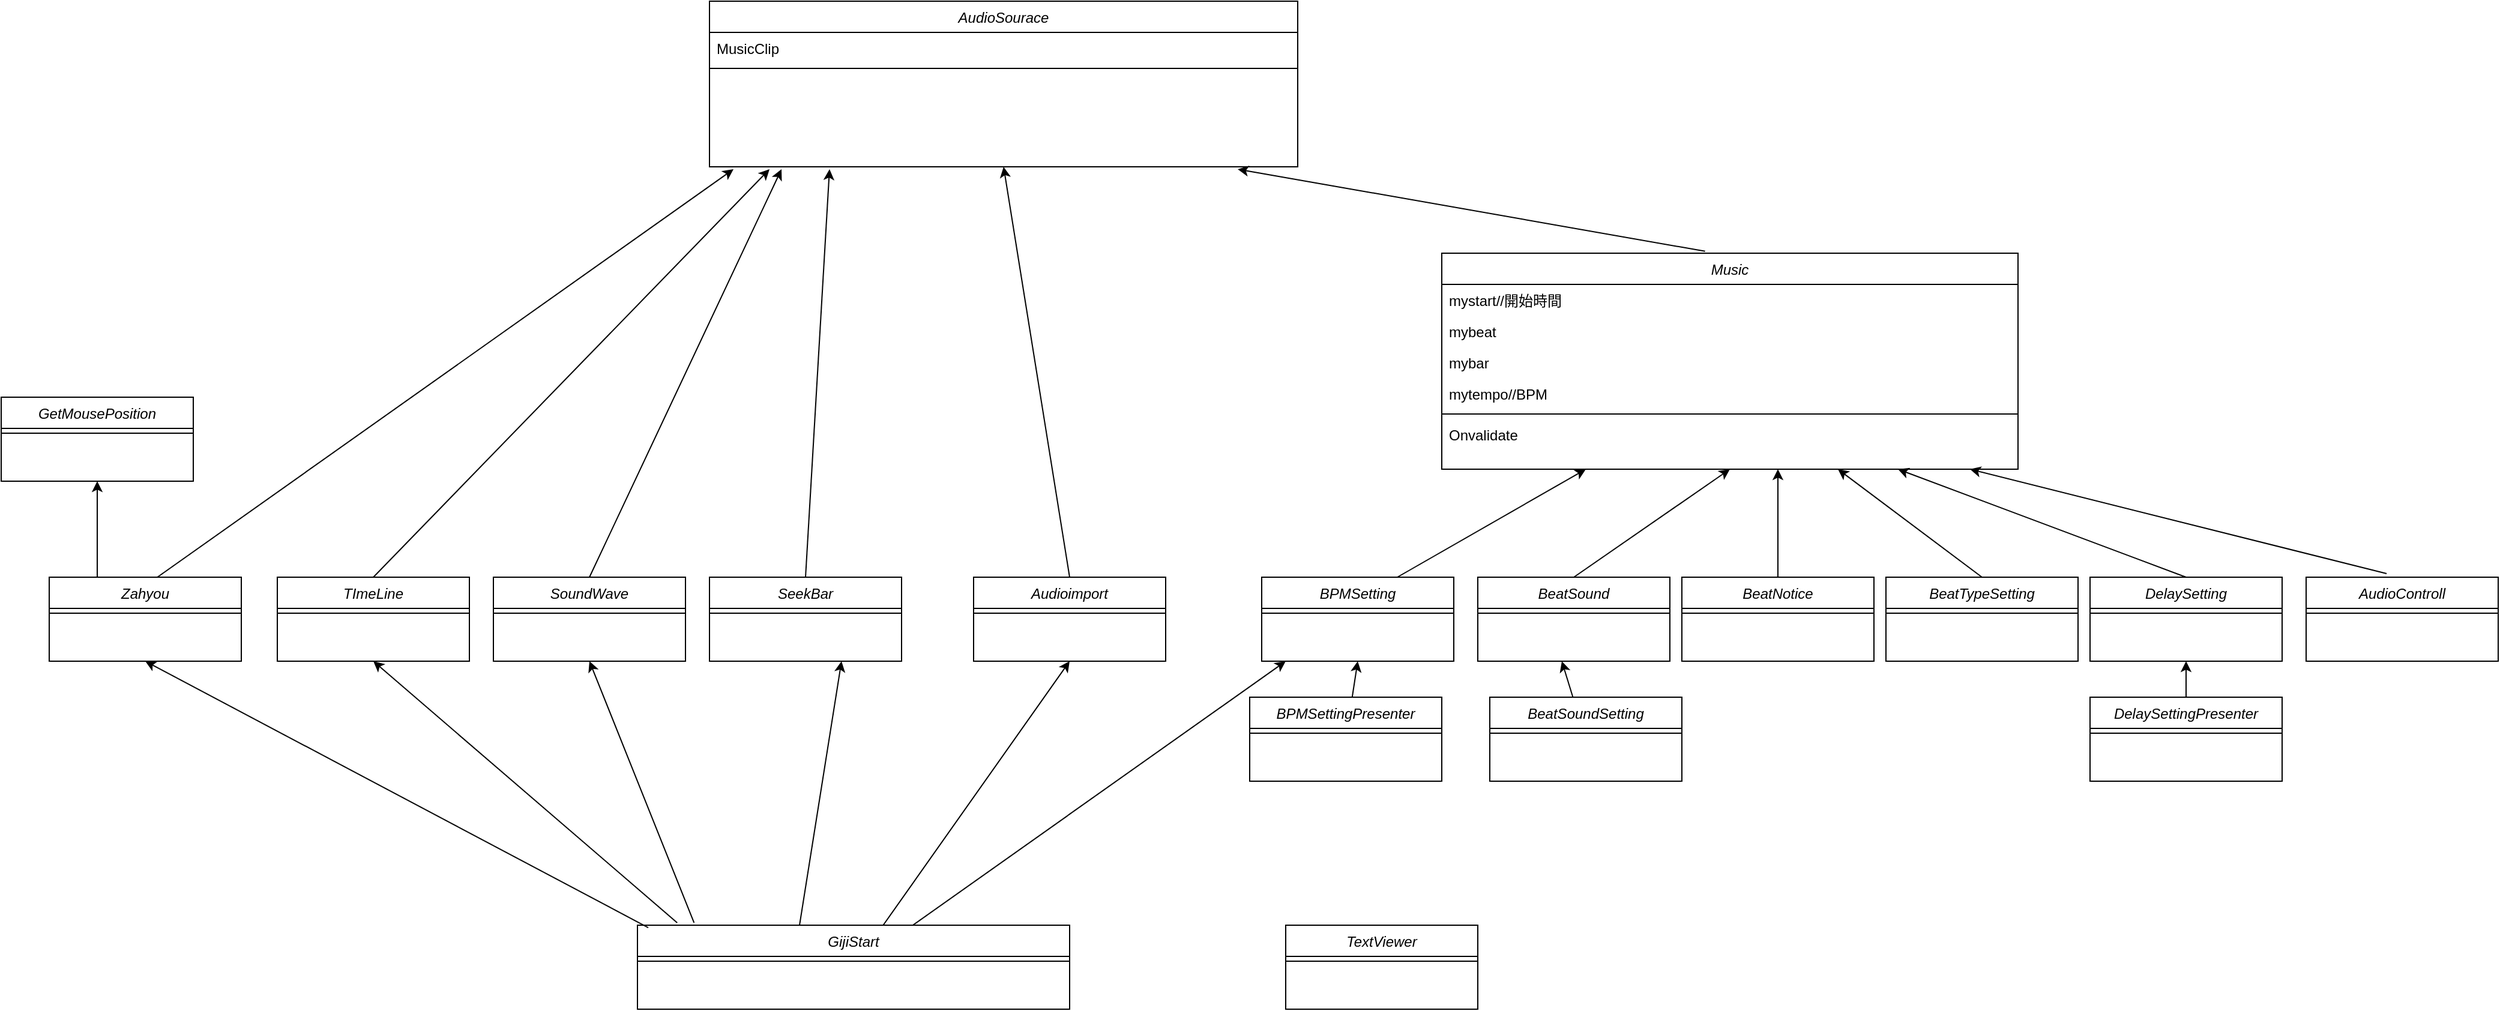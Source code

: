<mxfile version="17.4.5" type="github">
  <diagram id="C5RBs43oDa-KdzZeNtuy" name="Page-1">
    <mxGraphModel dx="2249" dy="1931" grid="1" gridSize="10" guides="1" tooltips="1" connect="1" arrows="1" fold="1" page="1" pageScale="1" pageWidth="827" pageHeight="1169" math="0" shadow="0">
      <root>
        <mxCell id="WIyWlLk6GJQsqaUBKTNV-0" />
        <mxCell id="WIyWlLk6GJQsqaUBKTNV-1" parent="WIyWlLk6GJQsqaUBKTNV-0" />
        <mxCell id="vabBeUa6Q3-OMoRBs6Pe-0" value="Music" style="swimlane;fontStyle=2;align=center;verticalAlign=top;childLayout=stackLayout;horizontal=1;startSize=26;horizontalStack=0;resizeParent=1;resizeLast=0;collapsible=1;marginBottom=0;rounded=0;shadow=0;strokeWidth=1;" parent="WIyWlLk6GJQsqaUBKTNV-1" vertex="1">
          <mxGeometry x="430" y="-820" width="480" height="180" as="geometry">
            <mxRectangle x="230" y="140" width="160" height="26" as="alternateBounds" />
          </mxGeometry>
        </mxCell>
        <mxCell id="vabBeUa6Q3-OMoRBs6Pe-6" value="mystart//開始時間" style="text;align=left;verticalAlign=top;spacingLeft=4;spacingRight=4;overflow=hidden;rotatable=0;points=[[0,0.5],[1,0.5]];portConstraint=eastwest;" parent="vabBeUa6Q3-OMoRBs6Pe-0" vertex="1">
          <mxGeometry y="26" width="480" height="26" as="geometry" />
        </mxCell>
        <mxCell id="vabBeUa6Q3-OMoRBs6Pe-1" value="mybeat" style="text;align=left;verticalAlign=top;spacingLeft=4;spacingRight=4;overflow=hidden;rotatable=0;points=[[0,0.5],[1,0.5]];portConstraint=eastwest;" parent="vabBeUa6Q3-OMoRBs6Pe-0" vertex="1">
          <mxGeometry y="52" width="480" height="26" as="geometry" />
        </mxCell>
        <mxCell id="vabBeUa6Q3-OMoRBs6Pe-2" value="mybar" style="text;align=left;verticalAlign=top;spacingLeft=4;spacingRight=4;overflow=hidden;rotatable=0;points=[[0,0.5],[1,0.5]];portConstraint=eastwest;rounded=0;shadow=0;html=0;" parent="vabBeUa6Q3-OMoRBs6Pe-0" vertex="1">
          <mxGeometry y="78" width="480" height="26" as="geometry" />
        </mxCell>
        <mxCell id="vabBeUa6Q3-OMoRBs6Pe-3" value="mytempo//BPM" style="text;align=left;verticalAlign=top;spacingLeft=4;spacingRight=4;overflow=hidden;rotatable=0;points=[[0,0.5],[1,0.5]];portConstraint=eastwest;rounded=0;shadow=0;html=0;" parent="vabBeUa6Q3-OMoRBs6Pe-0" vertex="1">
          <mxGeometry y="104" width="480" height="26" as="geometry" />
        </mxCell>
        <mxCell id="vabBeUa6Q3-OMoRBs6Pe-4" value="" style="line;html=1;strokeWidth=1;align=left;verticalAlign=middle;spacingTop=-1;spacingLeft=3;spacingRight=3;rotatable=0;labelPosition=right;points=[];portConstraint=eastwest;" parent="vabBeUa6Q3-OMoRBs6Pe-0" vertex="1">
          <mxGeometry y="130" width="480" height="8" as="geometry" />
        </mxCell>
        <mxCell id="vabBeUa6Q3-OMoRBs6Pe-5" value="Onvalidate" style="text;align=left;verticalAlign=top;spacingLeft=4;spacingRight=4;overflow=hidden;rotatable=0;points=[[0,0.5],[1,0.5]];portConstraint=eastwest;" parent="vabBeUa6Q3-OMoRBs6Pe-0" vertex="1">
          <mxGeometry y="138" width="480" height="26" as="geometry" />
        </mxCell>
        <mxCell id="u_GxQoM4OM5865aHiYMQ-0" value="AudioSourace" style="swimlane;fontStyle=2;align=center;verticalAlign=top;childLayout=stackLayout;horizontal=1;startSize=26;horizontalStack=0;resizeParent=1;resizeLast=0;collapsible=1;marginBottom=0;rounded=0;shadow=0;strokeWidth=1;" parent="WIyWlLk6GJQsqaUBKTNV-1" vertex="1">
          <mxGeometry x="-180" y="-1030" width="490" height="138" as="geometry">
            <mxRectangle x="230" y="140" width="160" height="26" as="alternateBounds" />
          </mxGeometry>
        </mxCell>
        <mxCell id="u_GxQoM4OM5865aHiYMQ-1" value="MusicClip" style="text;align=left;verticalAlign=top;spacingLeft=4;spacingRight=4;overflow=hidden;rotatable=0;points=[[0,0.5],[1,0.5]];portConstraint=eastwest;" parent="u_GxQoM4OM5865aHiYMQ-0" vertex="1">
          <mxGeometry y="26" width="490" height="26" as="geometry" />
        </mxCell>
        <mxCell id="u_GxQoM4OM5865aHiYMQ-4" value="" style="line;html=1;strokeWidth=1;align=left;verticalAlign=middle;spacingTop=-1;spacingLeft=3;spacingRight=3;rotatable=0;labelPosition=right;points=[];portConstraint=eastwest;" parent="u_GxQoM4OM5865aHiYMQ-0" vertex="1">
          <mxGeometry y="52" width="490" height="8" as="geometry" />
        </mxCell>
        <mxCell id="u_GxQoM4OM5865aHiYMQ-6" value="" style="endArrow=classic;html=1;rounded=0;exitX=0.457;exitY=-0.009;exitDx=0;exitDy=0;exitPerimeter=0;" parent="WIyWlLk6GJQsqaUBKTNV-1" source="vabBeUa6Q3-OMoRBs6Pe-0" edge="1">
          <mxGeometry width="50" height="50" relative="1" as="geometry">
            <mxPoint x="350" y="-390" as="sourcePoint" />
            <mxPoint x="260" y="-890" as="targetPoint" />
          </mxGeometry>
        </mxCell>
        <mxCell id="u_GxQoM4OM5865aHiYMQ-7" value="Audioimport" style="swimlane;fontStyle=2;align=center;verticalAlign=top;childLayout=stackLayout;horizontal=1;startSize=26;horizontalStack=0;resizeParent=1;resizeLast=0;collapsible=1;marginBottom=0;rounded=0;shadow=0;strokeWidth=1;" parent="WIyWlLk6GJQsqaUBKTNV-1" vertex="1">
          <mxGeometry x="40" y="-550" width="160" height="70" as="geometry">
            <mxRectangle x="230" y="140" width="160" height="26" as="alternateBounds" />
          </mxGeometry>
        </mxCell>
        <mxCell id="u_GxQoM4OM5865aHiYMQ-9" value="" style="line;html=1;strokeWidth=1;align=left;verticalAlign=middle;spacingTop=-1;spacingLeft=3;spacingRight=3;rotatable=0;labelPosition=right;points=[];portConstraint=eastwest;" parent="u_GxQoM4OM5865aHiYMQ-7" vertex="1">
          <mxGeometry y="26" width="160" height="8" as="geometry" />
        </mxCell>
        <mxCell id="u_GxQoM4OM5865aHiYMQ-10" value="" style="endArrow=classic;html=1;rounded=0;exitX=0.5;exitY=0;exitDx=0;exitDy=0;entryX=0.5;entryY=1;entryDx=0;entryDy=0;" parent="WIyWlLk6GJQsqaUBKTNV-1" source="u_GxQoM4OM5865aHiYMQ-7" target="u_GxQoM4OM5865aHiYMQ-0" edge="1">
          <mxGeometry width="50" height="50" relative="1" as="geometry">
            <mxPoint x="350" y="-390" as="sourcePoint" />
            <mxPoint x="360" y="-640" as="targetPoint" />
          </mxGeometry>
        </mxCell>
        <mxCell id="u_GxQoM4OM5865aHiYMQ-11" value="GijiStart" style="swimlane;fontStyle=2;align=center;verticalAlign=top;childLayout=stackLayout;horizontal=1;startSize=26;horizontalStack=0;resizeParent=1;resizeLast=0;collapsible=1;marginBottom=0;rounded=0;shadow=0;strokeWidth=1;" parent="WIyWlLk6GJQsqaUBKTNV-1" vertex="1">
          <mxGeometry x="-240" y="-260" width="360" height="70" as="geometry">
            <mxRectangle x="230" y="140" width="160" height="26" as="alternateBounds" />
          </mxGeometry>
        </mxCell>
        <mxCell id="u_GxQoM4OM5865aHiYMQ-12" value="" style="line;html=1;strokeWidth=1;align=left;verticalAlign=middle;spacingTop=-1;spacingLeft=3;spacingRight=3;rotatable=0;labelPosition=right;points=[];portConstraint=eastwest;" parent="u_GxQoM4OM5865aHiYMQ-11" vertex="1">
          <mxGeometry y="26" width="360" height="8" as="geometry" />
        </mxCell>
        <mxCell id="u_GxQoM4OM5865aHiYMQ-13" value="" style="endArrow=classic;html=1;rounded=0;entryX=0.5;entryY=1;entryDx=0;entryDy=0;" parent="WIyWlLk6GJQsqaUBKTNV-1" source="u_GxQoM4OM5865aHiYMQ-11" target="u_GxQoM4OM5865aHiYMQ-7" edge="1">
          <mxGeometry width="50" height="50" relative="1" as="geometry">
            <mxPoint x="480" y="-240" as="sourcePoint" />
            <mxPoint x="190" y="-490" as="targetPoint" />
          </mxGeometry>
        </mxCell>
        <mxCell id="u_GxQoM4OM5865aHiYMQ-14" value="BPMSetting" style="swimlane;fontStyle=2;align=center;verticalAlign=top;childLayout=stackLayout;horizontal=1;startSize=26;horizontalStack=0;resizeParent=1;resizeLast=0;collapsible=1;marginBottom=0;rounded=0;shadow=0;strokeWidth=1;" parent="WIyWlLk6GJQsqaUBKTNV-1" vertex="1">
          <mxGeometry x="280" y="-550" width="160" height="70" as="geometry">
            <mxRectangle x="230" y="140" width="160" height="26" as="alternateBounds" />
          </mxGeometry>
        </mxCell>
        <mxCell id="u_GxQoM4OM5865aHiYMQ-15" value="" style="line;html=1;strokeWidth=1;align=left;verticalAlign=middle;spacingTop=-1;spacingLeft=3;spacingRight=3;rotatable=0;labelPosition=right;points=[];portConstraint=eastwest;" parent="u_GxQoM4OM5865aHiYMQ-14" vertex="1">
          <mxGeometry y="26" width="160" height="8" as="geometry" />
        </mxCell>
        <mxCell id="u_GxQoM4OM5865aHiYMQ-16" value="" style="endArrow=classic;html=1;rounded=0;exitX=0.706;exitY=0;exitDx=0;exitDy=0;exitPerimeter=0;entryX=0.25;entryY=1;entryDx=0;entryDy=0;" parent="WIyWlLk6GJQsqaUBKTNV-1" source="u_GxQoM4OM5865aHiYMQ-14" target="vabBeUa6Q3-OMoRBs6Pe-0" edge="1">
          <mxGeometry width="50" height="50" relative="1" as="geometry">
            <mxPoint x="480" y="-240" as="sourcePoint" />
            <mxPoint x="480" y="-660" as="targetPoint" />
          </mxGeometry>
        </mxCell>
        <mxCell id="u_GxQoM4OM5865aHiYMQ-17" value="BPMSettingPresenter" style="swimlane;fontStyle=2;align=center;verticalAlign=top;childLayout=stackLayout;horizontal=1;startSize=26;horizontalStack=0;resizeParent=1;resizeLast=0;collapsible=1;marginBottom=0;rounded=0;shadow=0;strokeWidth=1;" parent="WIyWlLk6GJQsqaUBKTNV-1" vertex="1">
          <mxGeometry x="270" y="-450" width="160" height="70" as="geometry">
            <mxRectangle x="230" y="140" width="160" height="26" as="alternateBounds" />
          </mxGeometry>
        </mxCell>
        <mxCell id="u_GxQoM4OM5865aHiYMQ-18" value="" style="line;html=1;strokeWidth=1;align=left;verticalAlign=middle;spacingTop=-1;spacingLeft=3;spacingRight=3;rotatable=0;labelPosition=right;points=[];portConstraint=eastwest;" parent="u_GxQoM4OM5865aHiYMQ-17" vertex="1">
          <mxGeometry y="26" width="160" height="8" as="geometry" />
        </mxCell>
        <mxCell id="u_GxQoM4OM5865aHiYMQ-19" value="" style="endArrow=classic;html=1;rounded=0;entryX=0.5;entryY=1;entryDx=0;entryDy=0;" parent="WIyWlLk6GJQsqaUBKTNV-1" source="u_GxQoM4OM5865aHiYMQ-17" edge="1" target="u_GxQoM4OM5865aHiYMQ-14">
          <mxGeometry width="50" height="50" relative="1" as="geometry">
            <mxPoint x="480" y="-440" as="sourcePoint" />
            <mxPoint x="390" y="-480" as="targetPoint" />
          </mxGeometry>
        </mxCell>
        <mxCell id="u_GxQoM4OM5865aHiYMQ-20" value="" style="endArrow=classic;html=1;rounded=0;" parent="WIyWlLk6GJQsqaUBKTNV-1" source="u_GxQoM4OM5865aHiYMQ-11" edge="1">
          <mxGeometry width="50" height="50" relative="1" as="geometry">
            <mxPoint x="480" y="-440" as="sourcePoint" />
            <mxPoint x="300" y="-480" as="targetPoint" />
          </mxGeometry>
        </mxCell>
        <mxCell id="u_GxQoM4OM5865aHiYMQ-21" value="BeatSound" style="swimlane;fontStyle=2;align=center;verticalAlign=top;childLayout=stackLayout;horizontal=1;startSize=26;horizontalStack=0;resizeParent=1;resizeLast=0;collapsible=1;marginBottom=0;rounded=0;shadow=0;strokeWidth=1;" parent="WIyWlLk6GJQsqaUBKTNV-1" vertex="1">
          <mxGeometry x="460" y="-550" width="160" height="70" as="geometry">
            <mxRectangle x="230" y="140" width="160" height="26" as="alternateBounds" />
          </mxGeometry>
        </mxCell>
        <mxCell id="u_GxQoM4OM5865aHiYMQ-22" value="" style="line;html=1;strokeWidth=1;align=left;verticalAlign=middle;spacingTop=-1;spacingLeft=3;spacingRight=3;rotatable=0;labelPosition=right;points=[];portConstraint=eastwest;" parent="u_GxQoM4OM5865aHiYMQ-21" vertex="1">
          <mxGeometry y="26" width="160" height="8" as="geometry" />
        </mxCell>
        <mxCell id="u_GxQoM4OM5865aHiYMQ-23" value="BeatSoundSetting" style="swimlane;fontStyle=2;align=center;verticalAlign=top;childLayout=stackLayout;horizontal=1;startSize=26;horizontalStack=0;resizeParent=1;resizeLast=0;collapsible=1;marginBottom=0;rounded=0;shadow=0;strokeWidth=1;" parent="WIyWlLk6GJQsqaUBKTNV-1" vertex="1">
          <mxGeometry x="470" y="-450" width="160" height="70" as="geometry">
            <mxRectangle x="230" y="140" width="160" height="26" as="alternateBounds" />
          </mxGeometry>
        </mxCell>
        <mxCell id="u_GxQoM4OM5865aHiYMQ-24" value="" style="line;html=1;strokeWidth=1;align=left;verticalAlign=middle;spacingTop=-1;spacingLeft=3;spacingRight=3;rotatable=0;labelPosition=right;points=[];portConstraint=eastwest;" parent="u_GxQoM4OM5865aHiYMQ-23" vertex="1">
          <mxGeometry y="26" width="160" height="8" as="geometry" />
        </mxCell>
        <mxCell id="u_GxQoM4OM5865aHiYMQ-25" value="" style="endArrow=classic;html=1;rounded=0;" parent="WIyWlLk6GJQsqaUBKTNV-1" source="u_GxQoM4OM5865aHiYMQ-23" edge="1">
          <mxGeometry width="50" height="50" relative="1" as="geometry">
            <mxPoint x="410" y="-440" as="sourcePoint" />
            <mxPoint x="530" y="-480" as="targetPoint" />
          </mxGeometry>
        </mxCell>
        <mxCell id="u_GxQoM4OM5865aHiYMQ-26" value="" style="endArrow=classic;html=1;rounded=0;exitX=0.5;exitY=0;exitDx=0;exitDy=0;entryX=0.5;entryY=1;entryDx=0;entryDy=0;" parent="WIyWlLk6GJQsqaUBKTNV-1" source="u_GxQoM4OM5865aHiYMQ-21" target="vabBeUa6Q3-OMoRBs6Pe-0" edge="1">
          <mxGeometry width="50" height="50" relative="1" as="geometry">
            <mxPoint x="480" y="-440" as="sourcePoint" />
            <mxPoint x="550" y="-660" as="targetPoint" />
          </mxGeometry>
        </mxCell>
        <mxCell id="u_GxQoM4OM5865aHiYMQ-27" value="BeatNotice" style="swimlane;fontStyle=2;align=center;verticalAlign=top;childLayout=stackLayout;horizontal=1;startSize=26;horizontalStack=0;resizeParent=1;resizeLast=0;collapsible=1;marginBottom=0;rounded=0;shadow=0;strokeWidth=1;" parent="WIyWlLk6GJQsqaUBKTNV-1" vertex="1">
          <mxGeometry x="630" y="-550" width="160" height="70" as="geometry">
            <mxRectangle x="230" y="140" width="160" height="26" as="alternateBounds" />
          </mxGeometry>
        </mxCell>
        <mxCell id="u_GxQoM4OM5865aHiYMQ-28" value="" style="line;html=1;strokeWidth=1;align=left;verticalAlign=middle;spacingTop=-1;spacingLeft=3;spacingRight=3;rotatable=0;labelPosition=right;points=[];portConstraint=eastwest;" parent="u_GxQoM4OM5865aHiYMQ-27" vertex="1">
          <mxGeometry y="26" width="160" height="8" as="geometry" />
        </mxCell>
        <mxCell id="u_GxQoM4OM5865aHiYMQ-29" value="" style="endArrow=classic;html=1;rounded=0;exitX=0.5;exitY=0;exitDx=0;exitDy=0;" parent="WIyWlLk6GJQsqaUBKTNV-1" source="u_GxQoM4OM5865aHiYMQ-27" edge="1">
          <mxGeometry width="50" height="50" relative="1" as="geometry">
            <mxPoint x="480" y="-440" as="sourcePoint" />
            <mxPoint x="710" y="-640" as="targetPoint" />
          </mxGeometry>
        </mxCell>
        <mxCell id="u_GxQoM4OM5865aHiYMQ-32" value="BeatTypeSetting" style="swimlane;fontStyle=2;align=center;verticalAlign=top;childLayout=stackLayout;horizontal=1;startSize=26;horizontalStack=0;resizeParent=1;resizeLast=0;collapsible=1;marginBottom=0;rounded=0;shadow=0;strokeWidth=1;" parent="WIyWlLk6GJQsqaUBKTNV-1" vertex="1">
          <mxGeometry x="800" y="-550" width="160" height="70" as="geometry">
            <mxRectangle x="230" y="140" width="160" height="26" as="alternateBounds" />
          </mxGeometry>
        </mxCell>
        <mxCell id="u_GxQoM4OM5865aHiYMQ-33" value="" style="line;html=1;strokeWidth=1;align=left;verticalAlign=middle;spacingTop=-1;spacingLeft=3;spacingRight=3;rotatable=0;labelPosition=right;points=[];portConstraint=eastwest;" parent="u_GxQoM4OM5865aHiYMQ-32" vertex="1">
          <mxGeometry y="26" width="160" height="8" as="geometry" />
        </mxCell>
        <mxCell id="u_GxQoM4OM5865aHiYMQ-34" value="" style="endArrow=classic;html=1;rounded=0;exitX=0.5;exitY=0;exitDx=0;exitDy=0;" parent="WIyWlLk6GJQsqaUBKTNV-1" source="u_GxQoM4OM5865aHiYMQ-32" edge="1">
          <mxGeometry width="50" height="50" relative="1" as="geometry">
            <mxPoint x="440" y="-670" as="sourcePoint" />
            <mxPoint x="760" y="-640" as="targetPoint" />
          </mxGeometry>
        </mxCell>
        <mxCell id="u_GxQoM4OM5865aHiYMQ-35" value="DelaySetting" style="swimlane;fontStyle=2;align=center;verticalAlign=top;childLayout=stackLayout;horizontal=1;startSize=26;horizontalStack=0;resizeParent=1;resizeLast=0;collapsible=1;marginBottom=0;rounded=0;shadow=0;strokeWidth=1;" parent="WIyWlLk6GJQsqaUBKTNV-1" vertex="1">
          <mxGeometry x="970" y="-550" width="160" height="70" as="geometry">
            <mxRectangle x="230" y="140" width="160" height="26" as="alternateBounds" />
          </mxGeometry>
        </mxCell>
        <mxCell id="u_GxQoM4OM5865aHiYMQ-36" value="" style="line;html=1;strokeWidth=1;align=left;verticalAlign=middle;spacingTop=-1;spacingLeft=3;spacingRight=3;rotatable=0;labelPosition=right;points=[];portConstraint=eastwest;" parent="u_GxQoM4OM5865aHiYMQ-35" vertex="1">
          <mxGeometry y="26" width="160" height="8" as="geometry" />
        </mxCell>
        <mxCell id="u_GxQoM4OM5865aHiYMQ-37" value="DelaySettingPresenter" style="swimlane;fontStyle=2;align=center;verticalAlign=top;childLayout=stackLayout;horizontal=1;startSize=26;horizontalStack=0;resizeParent=1;resizeLast=0;collapsible=1;marginBottom=0;rounded=0;shadow=0;strokeWidth=1;" parent="WIyWlLk6GJQsqaUBKTNV-1" vertex="1">
          <mxGeometry x="970" y="-450" width="160" height="70" as="geometry">
            <mxRectangle x="230" y="140" width="160" height="26" as="alternateBounds" />
          </mxGeometry>
        </mxCell>
        <mxCell id="u_GxQoM4OM5865aHiYMQ-38" value="" style="line;html=1;strokeWidth=1;align=left;verticalAlign=middle;spacingTop=-1;spacingLeft=3;spacingRight=3;rotatable=0;labelPosition=right;points=[];portConstraint=eastwest;" parent="u_GxQoM4OM5865aHiYMQ-37" vertex="1">
          <mxGeometry y="26" width="160" height="8" as="geometry" />
        </mxCell>
        <mxCell id="u_GxQoM4OM5865aHiYMQ-39" value="" style="endArrow=classic;html=1;rounded=0;entryX=0.5;entryY=1;entryDx=0;entryDy=0;" parent="WIyWlLk6GJQsqaUBKTNV-1" source="u_GxQoM4OM5865aHiYMQ-37" target="u_GxQoM4OM5865aHiYMQ-35" edge="1">
          <mxGeometry width="50" height="50" relative="1" as="geometry">
            <mxPoint x="730" y="-550" as="sourcePoint" />
            <mxPoint x="780" y="-600" as="targetPoint" />
          </mxGeometry>
        </mxCell>
        <mxCell id="u_GxQoM4OM5865aHiYMQ-40" value="" style="endArrow=classic;html=1;rounded=0;exitX=0.5;exitY=0;exitDx=0;exitDy=0;" parent="WIyWlLk6GJQsqaUBKTNV-1" source="u_GxQoM4OM5865aHiYMQ-35" edge="1">
          <mxGeometry width="50" height="50" relative="1" as="geometry">
            <mxPoint x="820" y="-550" as="sourcePoint" />
            <mxPoint x="810" y="-640" as="targetPoint" />
          </mxGeometry>
        </mxCell>
        <mxCell id="u_GxQoM4OM5865aHiYMQ-41" value="SeekBar" style="swimlane;fontStyle=2;align=center;verticalAlign=top;childLayout=stackLayout;horizontal=1;startSize=26;horizontalStack=0;resizeParent=1;resizeLast=0;collapsible=1;marginBottom=0;rounded=0;shadow=0;strokeWidth=1;" parent="WIyWlLk6GJQsqaUBKTNV-1" vertex="1">
          <mxGeometry x="-180" y="-550" width="160" height="70" as="geometry">
            <mxRectangle x="230" y="140" width="160" height="26" as="alternateBounds" />
          </mxGeometry>
        </mxCell>
        <mxCell id="u_GxQoM4OM5865aHiYMQ-42" value="" style="line;html=1;strokeWidth=1;align=left;verticalAlign=middle;spacingTop=-1;spacingLeft=3;spacingRight=3;rotatable=0;labelPosition=right;points=[];portConstraint=eastwest;" parent="u_GxQoM4OM5865aHiYMQ-41" vertex="1">
          <mxGeometry y="26" width="160" height="8" as="geometry" />
        </mxCell>
        <mxCell id="u_GxQoM4OM5865aHiYMQ-43" value="" style="endArrow=classic;html=1;rounded=0;exitX=0.5;exitY=0;exitDx=0;exitDy=0;" parent="WIyWlLk6GJQsqaUBKTNV-1" source="u_GxQoM4OM5865aHiYMQ-41" edge="1">
          <mxGeometry width="50" height="50" relative="1" as="geometry">
            <mxPoint x="-40" y="-470" as="sourcePoint" />
            <mxPoint x="-80" y="-890" as="targetPoint" />
          </mxGeometry>
        </mxCell>
        <mxCell id="u_GxQoM4OM5865aHiYMQ-44" value="" style="endArrow=classic;html=1;rounded=0;exitX=0.375;exitY=0;exitDx=0;exitDy=0;exitPerimeter=0;" parent="WIyWlLk6GJQsqaUBKTNV-1" source="u_GxQoM4OM5865aHiYMQ-11" edge="1">
          <mxGeometry width="50" height="50" relative="1" as="geometry">
            <mxPoint x="30" y="-370" as="sourcePoint" />
            <mxPoint x="-70" y="-480" as="targetPoint" />
          </mxGeometry>
        </mxCell>
        <mxCell id="u_GxQoM4OM5865aHiYMQ-45" value="SoundWave" style="swimlane;fontStyle=2;align=center;verticalAlign=top;childLayout=stackLayout;horizontal=1;startSize=26;horizontalStack=0;resizeParent=1;resizeLast=0;collapsible=1;marginBottom=0;rounded=0;shadow=0;strokeWidth=1;" parent="WIyWlLk6GJQsqaUBKTNV-1" vertex="1">
          <mxGeometry x="-360" y="-550" width="160" height="70" as="geometry">
            <mxRectangle x="230" y="140" width="160" height="26" as="alternateBounds" />
          </mxGeometry>
        </mxCell>
        <mxCell id="u_GxQoM4OM5865aHiYMQ-46" value="" style="line;html=1;strokeWidth=1;align=left;verticalAlign=middle;spacingTop=-1;spacingLeft=3;spacingRight=3;rotatable=0;labelPosition=right;points=[];portConstraint=eastwest;" parent="u_GxQoM4OM5865aHiYMQ-45" vertex="1">
          <mxGeometry y="26" width="160" height="8" as="geometry" />
        </mxCell>
        <mxCell id="u_GxQoM4OM5865aHiYMQ-47" value="" style="endArrow=classic;html=1;rounded=0;exitX=0.5;exitY=0;exitDx=0;exitDy=0;" parent="WIyWlLk6GJQsqaUBKTNV-1" source="u_GxQoM4OM5865aHiYMQ-45" edge="1">
          <mxGeometry width="50" height="50" relative="1" as="geometry">
            <mxPoint x="30" y="-370" as="sourcePoint" />
            <mxPoint x="-120" y="-890" as="targetPoint" />
          </mxGeometry>
        </mxCell>
        <mxCell id="u_GxQoM4OM5865aHiYMQ-48" value="" style="endArrow=classic;html=1;rounded=0;entryX=0.5;entryY=1;entryDx=0;entryDy=0;exitX=0.131;exitY=-0.029;exitDx=0;exitDy=0;exitPerimeter=0;" parent="WIyWlLk6GJQsqaUBKTNV-1" source="u_GxQoM4OM5865aHiYMQ-11" target="u_GxQoM4OM5865aHiYMQ-45" edge="1">
          <mxGeometry width="50" height="50" relative="1" as="geometry">
            <mxPoint x="60" y="-470" as="sourcePoint" />
            <mxPoint x="110" y="-520" as="targetPoint" />
          </mxGeometry>
        </mxCell>
        <mxCell id="u_GxQoM4OM5865aHiYMQ-49" value="TImeLine" style="swimlane;fontStyle=2;align=center;verticalAlign=top;childLayout=stackLayout;horizontal=1;startSize=26;horizontalStack=0;resizeParent=1;resizeLast=0;collapsible=1;marginBottom=0;rounded=0;shadow=0;strokeWidth=1;" parent="WIyWlLk6GJQsqaUBKTNV-1" vertex="1">
          <mxGeometry x="-540" y="-550" width="160" height="70" as="geometry">
            <mxRectangle x="230" y="140" width="160" height="26" as="alternateBounds" />
          </mxGeometry>
        </mxCell>
        <mxCell id="u_GxQoM4OM5865aHiYMQ-50" value="" style="line;html=1;strokeWidth=1;align=left;verticalAlign=middle;spacingTop=-1;spacingLeft=3;spacingRight=3;rotatable=0;labelPosition=right;points=[];portConstraint=eastwest;" parent="u_GxQoM4OM5865aHiYMQ-49" vertex="1">
          <mxGeometry y="26" width="160" height="8" as="geometry" />
        </mxCell>
        <mxCell id="u_GxQoM4OM5865aHiYMQ-51" value="" style="endArrow=classic;html=1;rounded=0;exitX=0.5;exitY=0;exitDx=0;exitDy=0;" parent="WIyWlLk6GJQsqaUBKTNV-1" source="u_GxQoM4OM5865aHiYMQ-49" edge="1">
          <mxGeometry width="50" height="50" relative="1" as="geometry">
            <mxPoint x="10" y="-660" as="sourcePoint" />
            <mxPoint x="-130" y="-890" as="targetPoint" />
          </mxGeometry>
        </mxCell>
        <mxCell id="u_GxQoM4OM5865aHiYMQ-52" value="" style="endArrow=classic;html=1;rounded=0;entryX=0.5;entryY=1;entryDx=0;entryDy=0;exitX=0.092;exitY=-0.029;exitDx=0;exitDy=0;exitPerimeter=0;" parent="WIyWlLk6GJQsqaUBKTNV-1" source="u_GxQoM4OM5865aHiYMQ-11" target="u_GxQoM4OM5865aHiYMQ-49" edge="1">
          <mxGeometry width="50" height="50" relative="1" as="geometry">
            <mxPoint x="-70" y="-340" as="sourcePoint" />
            <mxPoint x="-20" y="-390" as="targetPoint" />
          </mxGeometry>
        </mxCell>
        <mxCell id="u_GxQoM4OM5865aHiYMQ-53" value="Zahyou" style="swimlane;fontStyle=2;align=center;verticalAlign=top;childLayout=stackLayout;horizontal=1;startSize=26;horizontalStack=0;resizeParent=1;resizeLast=0;collapsible=1;marginBottom=0;rounded=0;shadow=0;strokeWidth=1;" parent="WIyWlLk6GJQsqaUBKTNV-1" vertex="1">
          <mxGeometry x="-730" y="-550" width="160" height="70" as="geometry">
            <mxRectangle x="230" y="140" width="160" height="26" as="alternateBounds" />
          </mxGeometry>
        </mxCell>
        <mxCell id="u_GxQoM4OM5865aHiYMQ-54" value="" style="line;html=1;strokeWidth=1;align=left;verticalAlign=middle;spacingTop=-1;spacingLeft=3;spacingRight=3;rotatable=0;labelPosition=right;points=[];portConstraint=eastwest;" parent="u_GxQoM4OM5865aHiYMQ-53" vertex="1">
          <mxGeometry y="26" width="160" height="8" as="geometry" />
        </mxCell>
        <mxCell id="u_GxQoM4OM5865aHiYMQ-55" value="" style="endArrow=classic;html=1;rounded=0;exitX=0.563;exitY=0;exitDx=0;exitDy=0;exitPerimeter=0;" parent="WIyWlLk6GJQsqaUBKTNV-1" source="u_GxQoM4OM5865aHiYMQ-53" edge="1">
          <mxGeometry width="50" height="50" relative="1" as="geometry">
            <mxPoint x="-630" y="-500" as="sourcePoint" />
            <mxPoint x="-160" y="-890" as="targetPoint" />
          </mxGeometry>
        </mxCell>
        <mxCell id="u_GxQoM4OM5865aHiYMQ-56" value="" style="endArrow=classic;html=1;rounded=0;entryX=0.5;entryY=1;entryDx=0;entryDy=0;exitX=0.025;exitY=0.029;exitDx=0;exitDy=0;exitPerimeter=0;" parent="WIyWlLk6GJQsqaUBKTNV-1" source="u_GxQoM4OM5865aHiYMQ-11" target="u_GxQoM4OM5865aHiYMQ-53" edge="1">
          <mxGeometry width="50" height="50" relative="1" as="geometry">
            <mxPoint x="-280" y="-270" as="sourcePoint" />
            <mxPoint x="-420" y="-530" as="targetPoint" />
          </mxGeometry>
        </mxCell>
        <mxCell id="u_GxQoM4OM5865aHiYMQ-57" value="GetMousePosition&#xa;" style="swimlane;fontStyle=2;align=center;verticalAlign=top;childLayout=stackLayout;horizontal=1;startSize=26;horizontalStack=0;resizeParent=1;resizeLast=0;collapsible=1;marginBottom=0;rounded=0;shadow=0;strokeWidth=1;" parent="WIyWlLk6GJQsqaUBKTNV-1" vertex="1">
          <mxGeometry x="-770" y="-700" width="160" height="70" as="geometry">
            <mxRectangle x="230" y="140" width="160" height="26" as="alternateBounds" />
          </mxGeometry>
        </mxCell>
        <mxCell id="u_GxQoM4OM5865aHiYMQ-58" value="" style="line;html=1;strokeWidth=1;align=left;verticalAlign=middle;spacingTop=-1;spacingLeft=3;spacingRight=3;rotatable=0;labelPosition=right;points=[];portConstraint=eastwest;" parent="u_GxQoM4OM5865aHiYMQ-57" vertex="1">
          <mxGeometry y="26" width="160" height="8" as="geometry" />
        </mxCell>
        <mxCell id="u_GxQoM4OM5865aHiYMQ-59" value="" style="endArrow=classic;html=1;rounded=0;exitX=0.25;exitY=0;exitDx=0;exitDy=0;entryX=0.5;entryY=1;entryDx=0;entryDy=0;" parent="WIyWlLk6GJQsqaUBKTNV-1" source="u_GxQoM4OM5865aHiYMQ-53" target="u_GxQoM4OM5865aHiYMQ-57" edge="1">
          <mxGeometry width="50" height="50" relative="1" as="geometry">
            <mxPoint x="-680" y="-610" as="sourcePoint" />
            <mxPoint x="-690" y="-640" as="targetPoint" />
          </mxGeometry>
        </mxCell>
        <mxCell id="u_GxQoM4OM5865aHiYMQ-60" value="TextViewer" style="swimlane;fontStyle=2;align=center;verticalAlign=top;childLayout=stackLayout;horizontal=1;startSize=26;horizontalStack=0;resizeParent=1;resizeLast=0;collapsible=1;marginBottom=0;rounded=0;shadow=0;strokeWidth=1;" parent="WIyWlLk6GJQsqaUBKTNV-1" vertex="1">
          <mxGeometry x="300" y="-260" width="160" height="70" as="geometry">
            <mxRectangle x="230" y="140" width="160" height="26" as="alternateBounds" />
          </mxGeometry>
        </mxCell>
        <mxCell id="u_GxQoM4OM5865aHiYMQ-61" value="" style="line;html=1;strokeWidth=1;align=left;verticalAlign=middle;spacingTop=-1;spacingLeft=3;spacingRight=3;rotatable=0;labelPosition=right;points=[];portConstraint=eastwest;" parent="u_GxQoM4OM5865aHiYMQ-60" vertex="1">
          <mxGeometry y="26" width="160" height="8" as="geometry" />
        </mxCell>
        <mxCell id="_k5Yp72tlnGldEIJNDe9-1" value="" style="endArrow=classic;html=1;rounded=0;exitX=0.419;exitY=-0.043;exitDx=0;exitDy=0;exitPerimeter=0;" edge="1" parent="WIyWlLk6GJQsqaUBKTNV-1" source="_k5Yp72tlnGldEIJNDe9-2">
          <mxGeometry width="50" height="50" relative="1" as="geometry">
            <mxPoint x="1210" y="-550" as="sourcePoint" />
            <mxPoint x="870" y="-640" as="targetPoint" />
          </mxGeometry>
        </mxCell>
        <mxCell id="_k5Yp72tlnGldEIJNDe9-2" value="AudioControll" style="swimlane;fontStyle=2;align=center;verticalAlign=top;childLayout=stackLayout;horizontal=1;startSize=26;horizontalStack=0;resizeParent=1;resizeLast=0;collapsible=1;marginBottom=0;rounded=0;shadow=0;strokeWidth=1;" vertex="1" parent="WIyWlLk6GJQsqaUBKTNV-1">
          <mxGeometry x="1150" y="-550" width="160" height="70" as="geometry">
            <mxRectangle x="230" y="140" width="160" height="26" as="alternateBounds" />
          </mxGeometry>
        </mxCell>
        <mxCell id="_k5Yp72tlnGldEIJNDe9-3" value="" style="line;html=1;strokeWidth=1;align=left;verticalAlign=middle;spacingTop=-1;spacingLeft=3;spacingRight=3;rotatable=0;labelPosition=right;points=[];portConstraint=eastwest;" vertex="1" parent="_k5Yp72tlnGldEIJNDe9-2">
          <mxGeometry y="26" width="160" height="8" as="geometry" />
        </mxCell>
      </root>
    </mxGraphModel>
  </diagram>
</mxfile>
